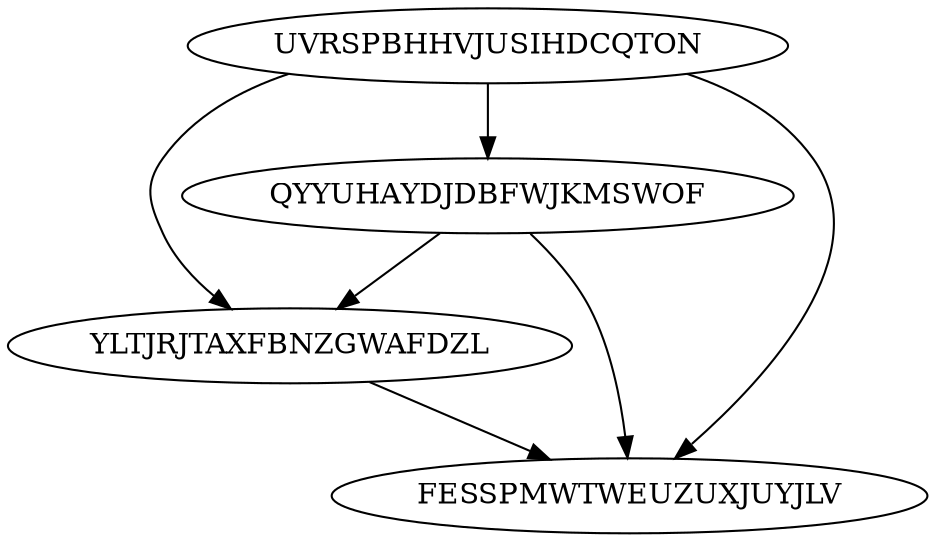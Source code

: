 digraph N4M6 {
	UVRSPBHHVJUSIHDCQTON	[Weight=18];
	QYYUHAYDJDBFWJKMSWOF	[Weight=14];
	YLTJRJTAXFBNZGWAFDZL	[Weight=20];
	FESSPMWTWEUZUXJUYJLV	[Weight=11];
	YLTJRJTAXFBNZGWAFDZL -> FESSPMWTWEUZUXJUYJLV [Weight=15];
	UVRSPBHHVJUSIHDCQTON -> FESSPMWTWEUZUXJUYJLV [Weight=20];
	QYYUHAYDJDBFWJKMSWOF -> FESSPMWTWEUZUXJUYJLV [Weight=13];
	UVRSPBHHVJUSIHDCQTON -> YLTJRJTAXFBNZGWAFDZL [Weight=14];
	QYYUHAYDJDBFWJKMSWOF -> YLTJRJTAXFBNZGWAFDZL [Weight=13];
	UVRSPBHHVJUSIHDCQTON -> QYYUHAYDJDBFWJKMSWOF [Weight=17];
}
